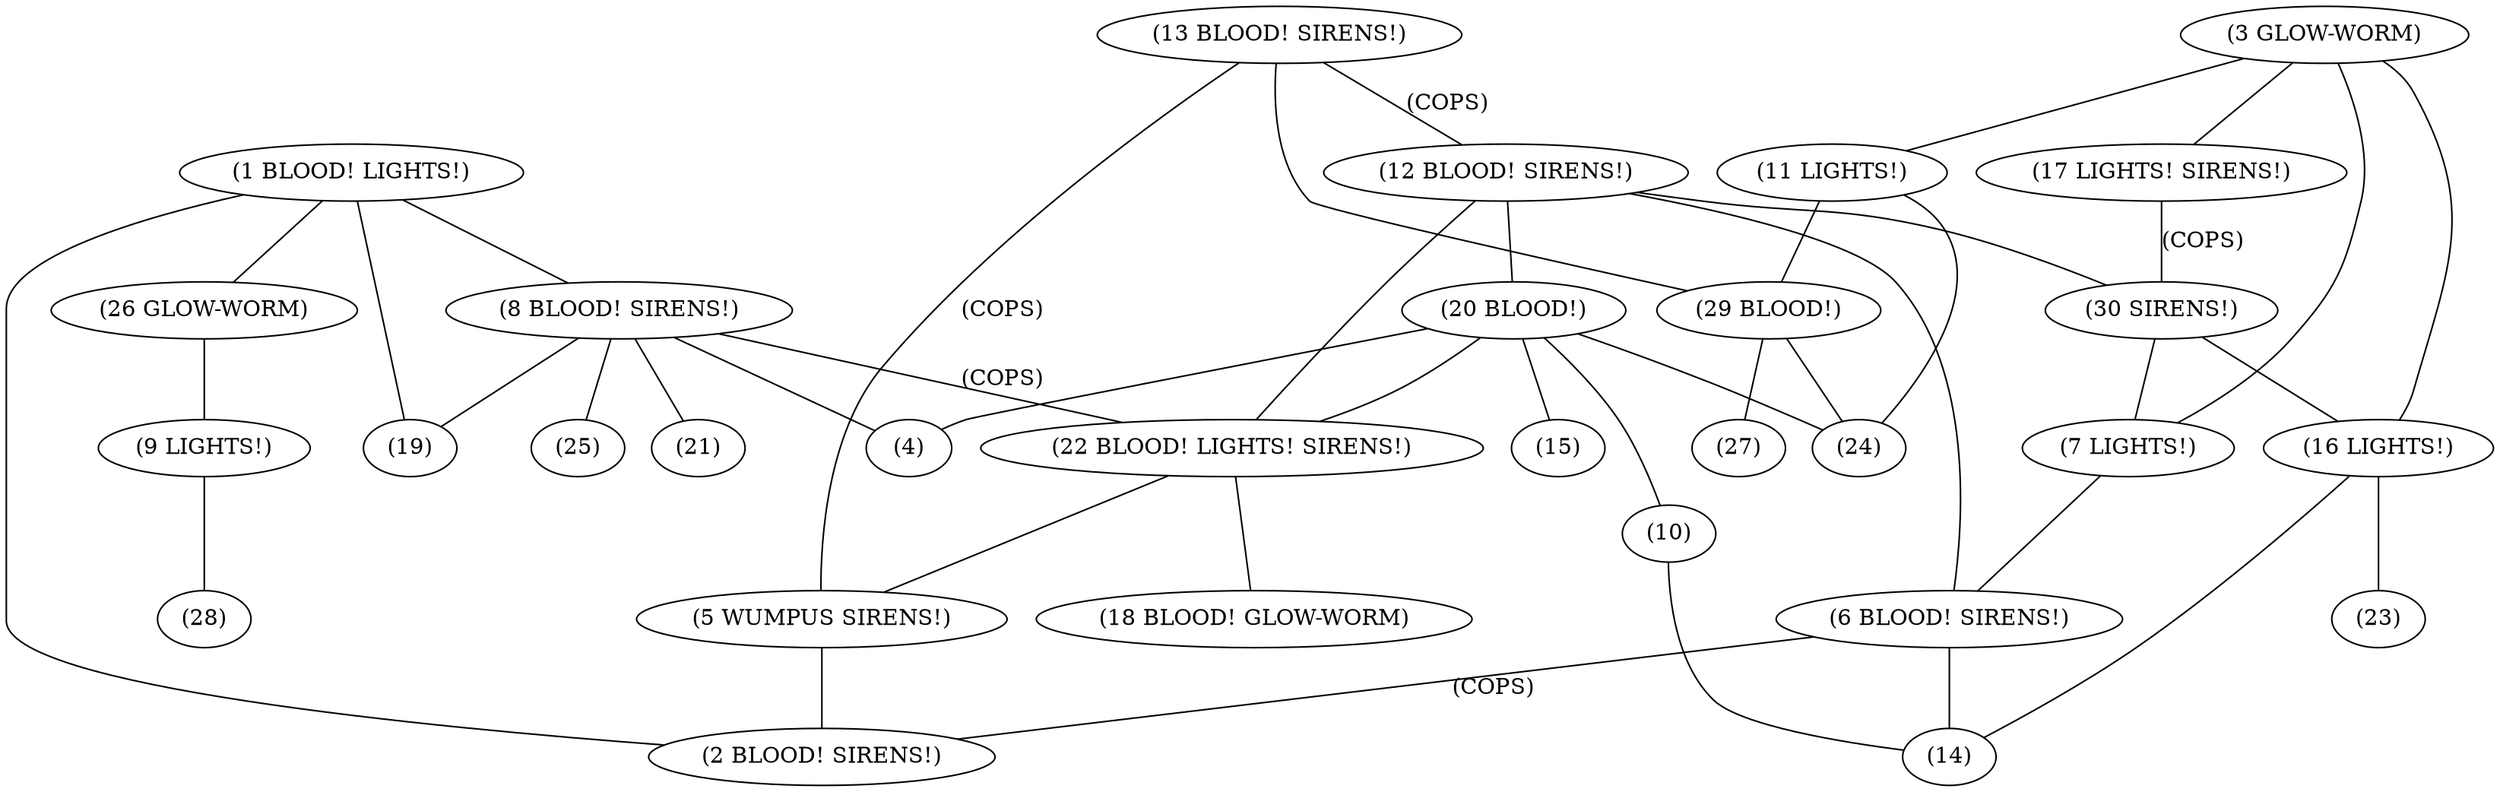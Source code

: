 graph{
1[label="(1 BLOOD! LIGHTS!)"];
2[label="(2 BLOOD! SIRENS!)"];
3[label="(3 GLOW-WORM)"];
4[label="(4)"];
5[label="(5 WUMPUS SIRENS!)"];
6[label="(6 BLOOD! SIRENS!)"];
7[label="(7 LIGHTS!)"];
8[label="(8 BLOOD! SIRENS!)"];
9[label="(9 LIGHTS!)"];
10[label="(10)"];
11[label="(11 LIGHTS!)"];
12[label="(12 BLOOD! SIRENS!)"];
13[label="(13 BLOOD! SIRENS!)"];
14[label="(14)"];
15[label="(15)"];
16[label="(16 LIGHTS!)"];
17[label="(17 LIGHTS! SIRENS!)"];
18[label="(18 BLOOD! GLOW-WORM)"];
19[label="(19)"];
20[label="(20 BLOOD!)"];
21[label="(21)"];
22[label="(22 BLOOD! LIGHTS! SIRENS!)"];
23[label="(23)"];
24[label="(24)"];
25[label="(25)"];
26[label="(26 GLOW-WORM)"];
27[label="(27)"];
28[label="(28)"];
29[label="(29 BLOOD!)"];
30[label="(30 SIRENS!)"];
9--28[label=""];
5--2[label=""];
16--23[label=""];
16--14[label=""];
26--9[label=""];
29--24[label=""];
29--27[label=""];
6--2[label="(COPS)"];
6--14[label=""];
7--6[label=""];
22--18[label=""];
22--5[label=""];
10--14[label=""];
20--22[label=""];
20--4[label=""];
20--24[label=""];
20--15[label=""];
20--10[label=""];
11--29[label=""];
11--24[label=""];
30--7[label=""];
30--16[label=""];
17--30[label="(COPS)"];
3--16[label=""];
3--7[label=""];
3--11[label=""];
3--17[label=""];
12--20[label=""];
12--30[label=""];
12--22[label=""];
12--6[label=""];
13--29[label=""];
13--5[label="(COPS)"];
13--12[label="(COPS)"];
8--25[label=""];
8--4[label=""];
8--21[label=""];
8--22[label="(COPS)"];
8--19[label=""];
1--2[label=""];
1--19[label=""];
1--26[label=""];
1--8[label=""];}